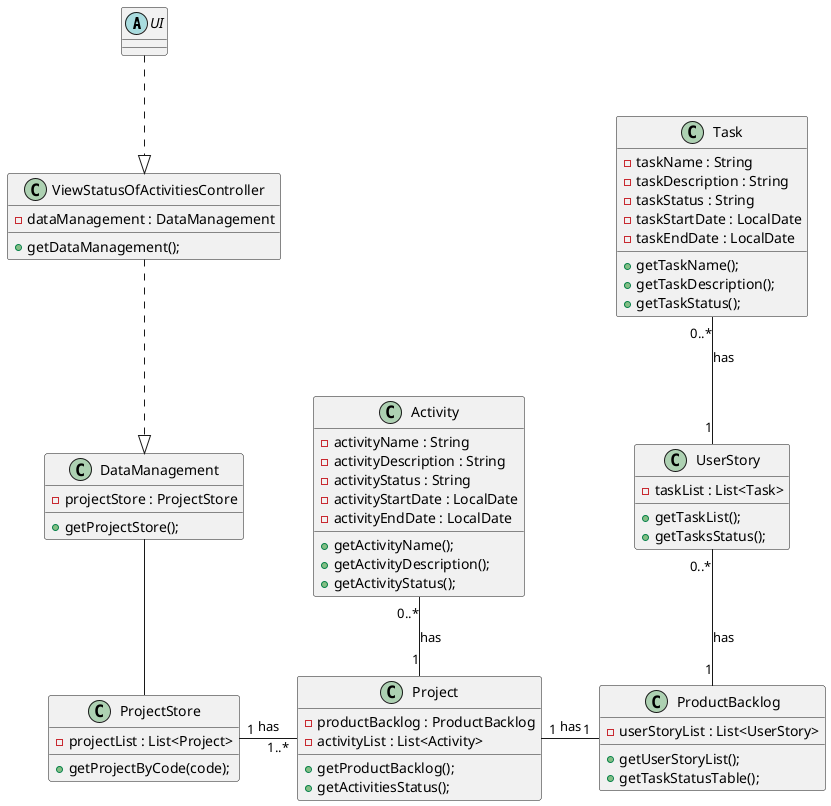 @startuml
'https://plantuml.com/class-diagram

abstract class UI

class ViewStatusOfActivitiesController {
-dataManagement : DataManagement
+getDataManagement();
}

class DataManagement{
-projectStore : ProjectStore
+getProjectStore();
}

class ProjectStore{
-projectList : List<Project>
+getProjectByCode(code);
}
class Project{
-productBacklog : ProductBacklog
-activityList : List<Activity>
+getProductBacklog();
+getActivitiesStatus();
}
class ProductBacklog{
-userStoryList : List<UserStory>
+getUserStoryList();
+getTaskStatusTable();
}

class UserStory{
-taskList : List<Task>
+getTaskList();
+getTasksStatus();
}

class Task{
-taskName : String
-taskDescription : String
-taskStatus : String
-taskStartDate : LocalDate
-taskEndDate : LocalDate
+getTaskName();
+getTaskDescription();
+getTaskStatus();
}

class Activity{
-activityName : String
-activityDescription : String
-activityStatus : String
-activityStartDate : LocalDate
-activityEndDate : LocalDate
+getActivityName();
+getActivityDescription();
+getActivityStatus();
}


UI ..|>  ViewStatusOfActivitiesController
ViewStatusOfActivitiesController ..|> DataManagement
DataManagement -- ProjectStore

ProjectStore "1" -right- "1..*" Project : "has"

Project "1" -right- "1" ProductBacklog : "has"

ProductBacklog "1" -up- "0..*" UserStory : "has"
UserStory "1" -up- "0..*" Task : "has"

Project "1" -up- "0..*" Activity : "has"



@enduml